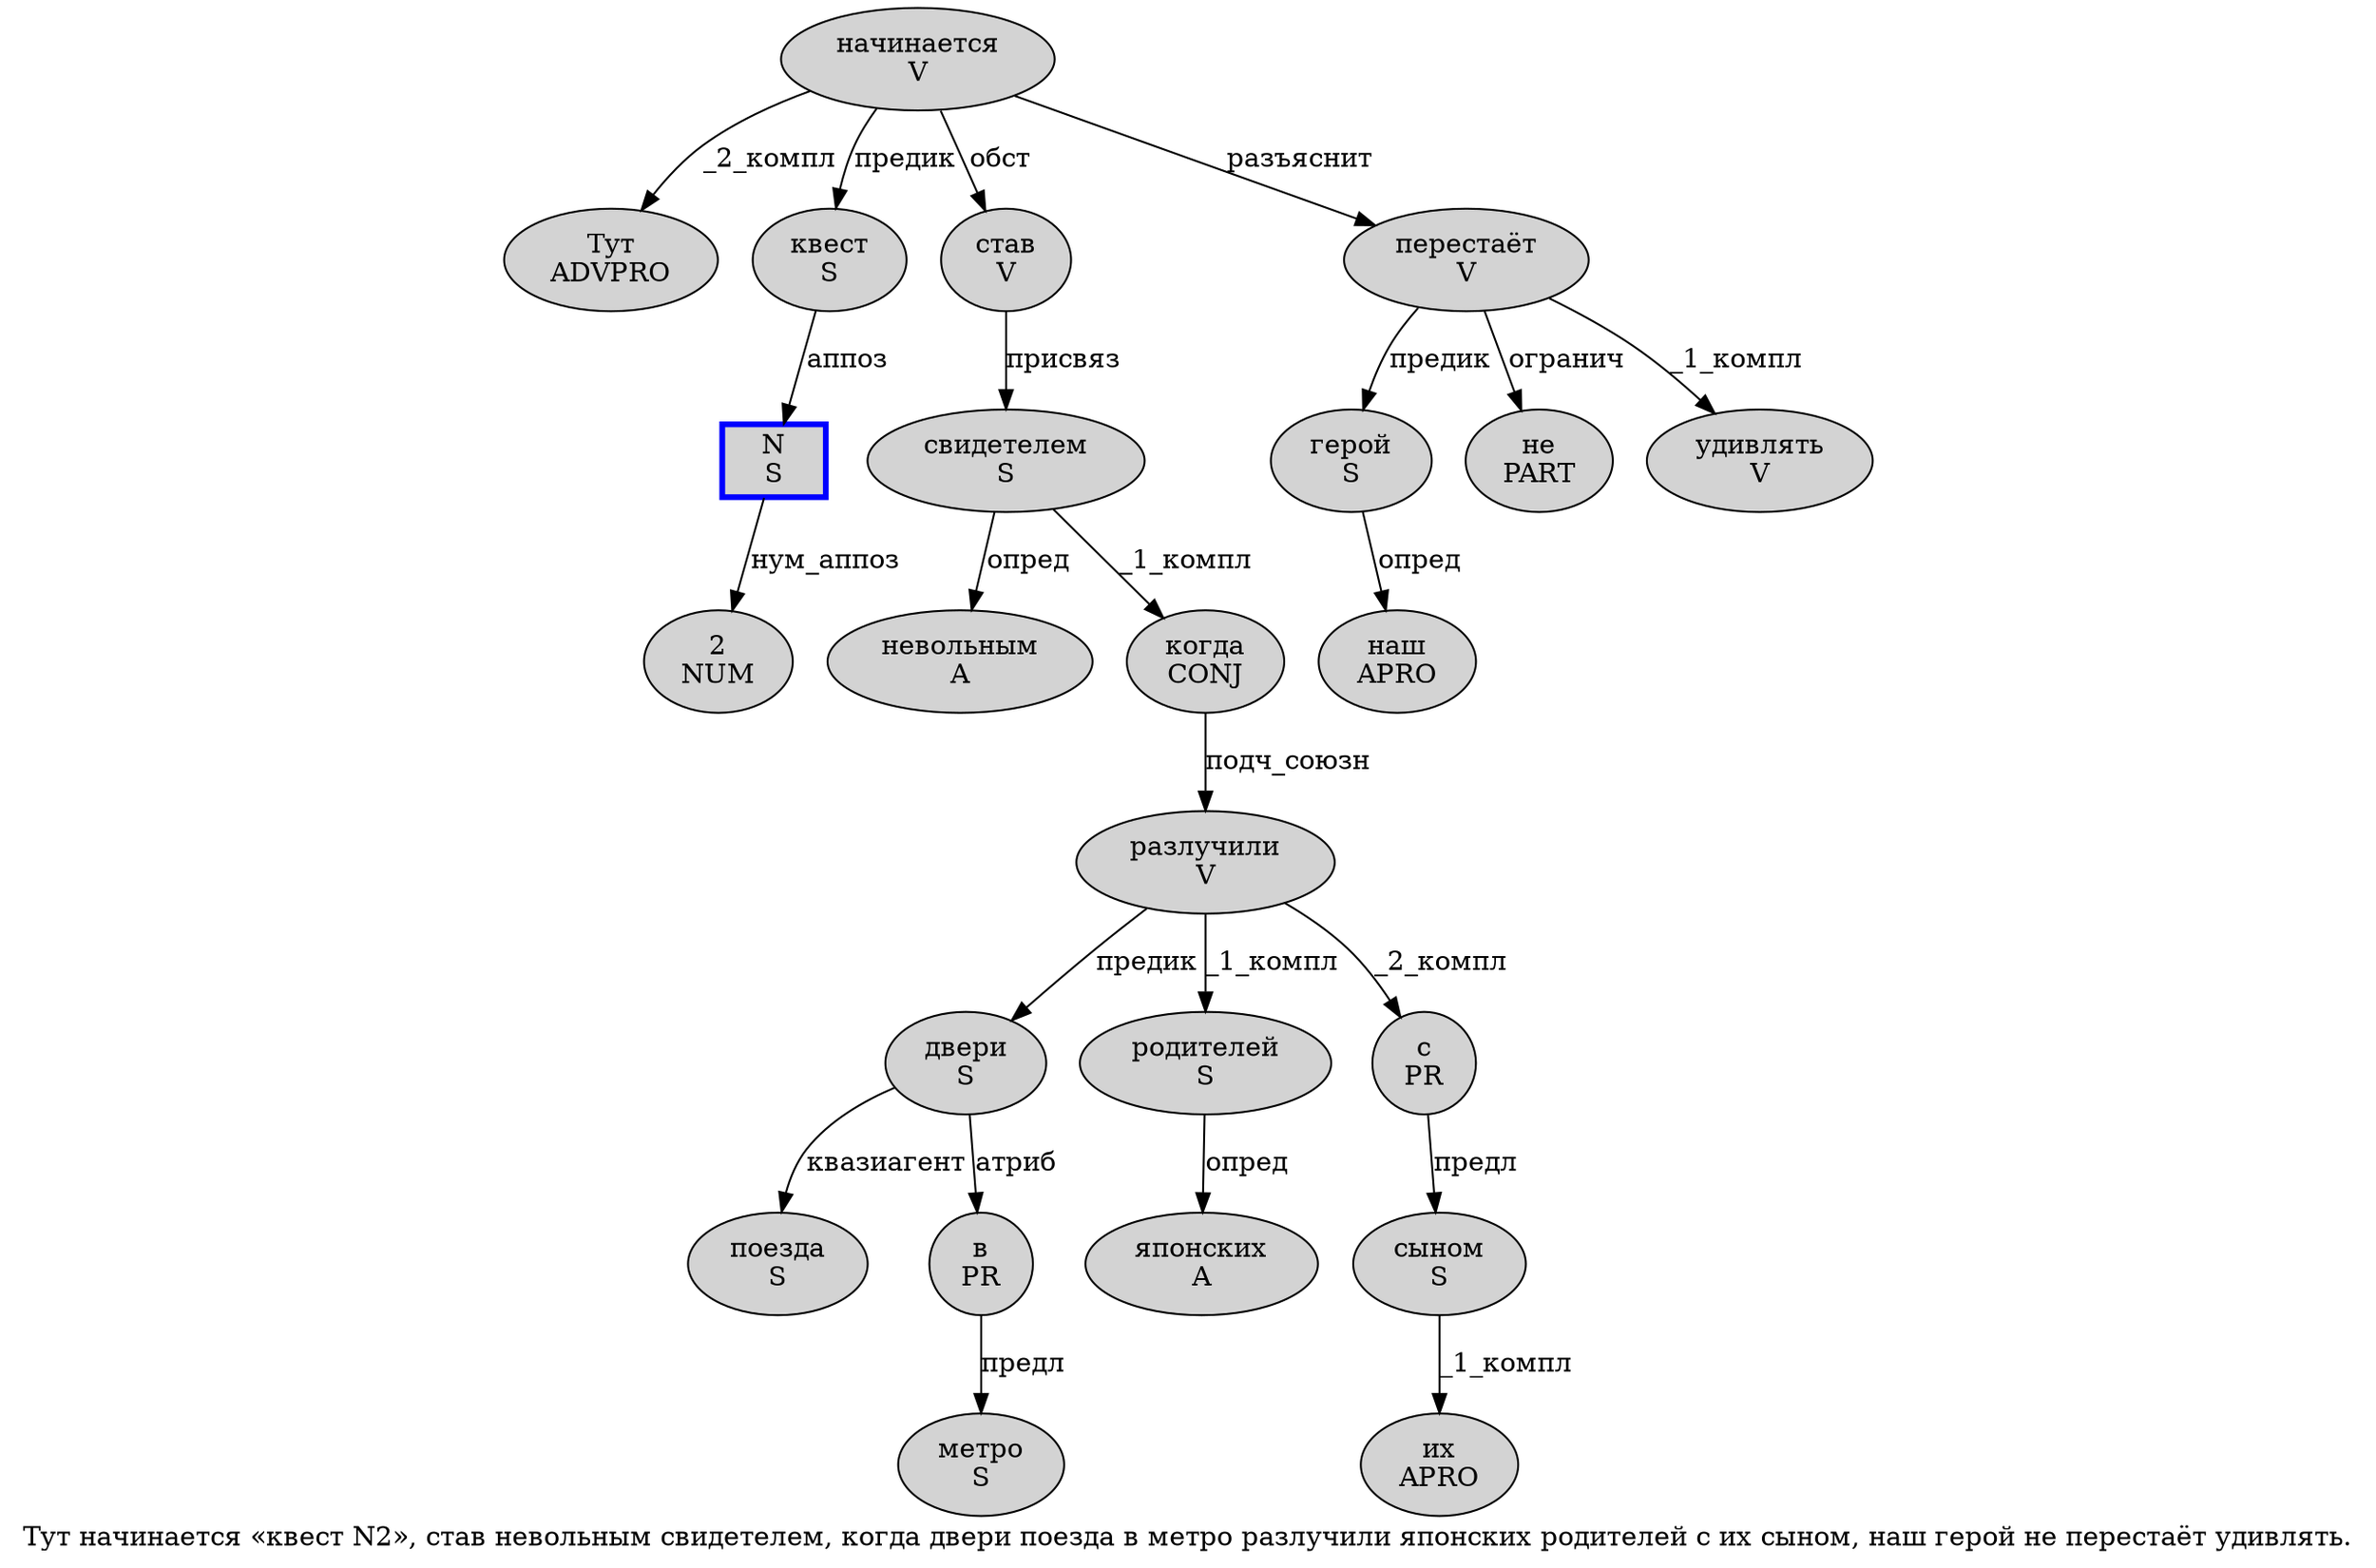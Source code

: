 digraph SENTENCE_4784 {
	graph [label="Тут начинается «квест N2», став невольным свидетелем, когда двери поезда в метро разлучили японских родителей с их сыном, наш герой не перестаёт удивлять."]
	node [style=filled]
		0 [label="Тут
ADVPRO" color="" fillcolor=lightgray penwidth=1 shape=ellipse]
		1 [label="начинается
V" color="" fillcolor=lightgray penwidth=1 shape=ellipse]
		3 [label="квест
S" color="" fillcolor=lightgray penwidth=1 shape=ellipse]
		4 [label="N
S" color=blue fillcolor=lightgray penwidth=3 shape=box]
		5 [label="2
NUM" color="" fillcolor=lightgray penwidth=1 shape=ellipse]
		8 [label="став
V" color="" fillcolor=lightgray penwidth=1 shape=ellipse]
		9 [label="невольным
A" color="" fillcolor=lightgray penwidth=1 shape=ellipse]
		10 [label="свидетелем
S" color="" fillcolor=lightgray penwidth=1 shape=ellipse]
		12 [label="когда
CONJ" color="" fillcolor=lightgray penwidth=1 shape=ellipse]
		13 [label="двери
S" color="" fillcolor=lightgray penwidth=1 shape=ellipse]
		14 [label="поезда
S" color="" fillcolor=lightgray penwidth=1 shape=ellipse]
		15 [label="в
PR" color="" fillcolor=lightgray penwidth=1 shape=ellipse]
		16 [label="метро
S" color="" fillcolor=lightgray penwidth=1 shape=ellipse]
		17 [label="разлучили
V" color="" fillcolor=lightgray penwidth=1 shape=ellipse]
		18 [label="японских
A" color="" fillcolor=lightgray penwidth=1 shape=ellipse]
		19 [label="родителей
S" color="" fillcolor=lightgray penwidth=1 shape=ellipse]
		20 [label="с
PR" color="" fillcolor=lightgray penwidth=1 shape=ellipse]
		21 [label="их
APRO" color="" fillcolor=lightgray penwidth=1 shape=ellipse]
		22 [label="сыном
S" color="" fillcolor=lightgray penwidth=1 shape=ellipse]
		24 [label="наш
APRO" color="" fillcolor=lightgray penwidth=1 shape=ellipse]
		25 [label="герой
S" color="" fillcolor=lightgray penwidth=1 shape=ellipse]
		26 [label="не
PART" color="" fillcolor=lightgray penwidth=1 shape=ellipse]
		27 [label="перестаёт
V" color="" fillcolor=lightgray penwidth=1 shape=ellipse]
		28 [label="удивлять
V" color="" fillcolor=lightgray penwidth=1 shape=ellipse]
			19 -> 18 [label="опред"]
			27 -> 25 [label="предик"]
			27 -> 26 [label="огранич"]
			27 -> 28 [label="_1_компл"]
			22 -> 21 [label="_1_компл"]
			4 -> 5 [label="нум_аппоз"]
			8 -> 10 [label="присвяз"]
			1 -> 0 [label="_2_компл"]
			1 -> 3 [label="предик"]
			1 -> 8 [label="обст"]
			1 -> 27 [label="разъяснит"]
			3 -> 4 [label="аппоз"]
			15 -> 16 [label="предл"]
			10 -> 9 [label="опред"]
			10 -> 12 [label="_1_компл"]
			17 -> 13 [label="предик"]
			17 -> 19 [label="_1_компл"]
			17 -> 20 [label="_2_компл"]
			20 -> 22 [label="предл"]
			25 -> 24 [label="опред"]
			12 -> 17 [label="подч_союзн"]
			13 -> 14 [label="квазиагент"]
			13 -> 15 [label="атриб"]
}